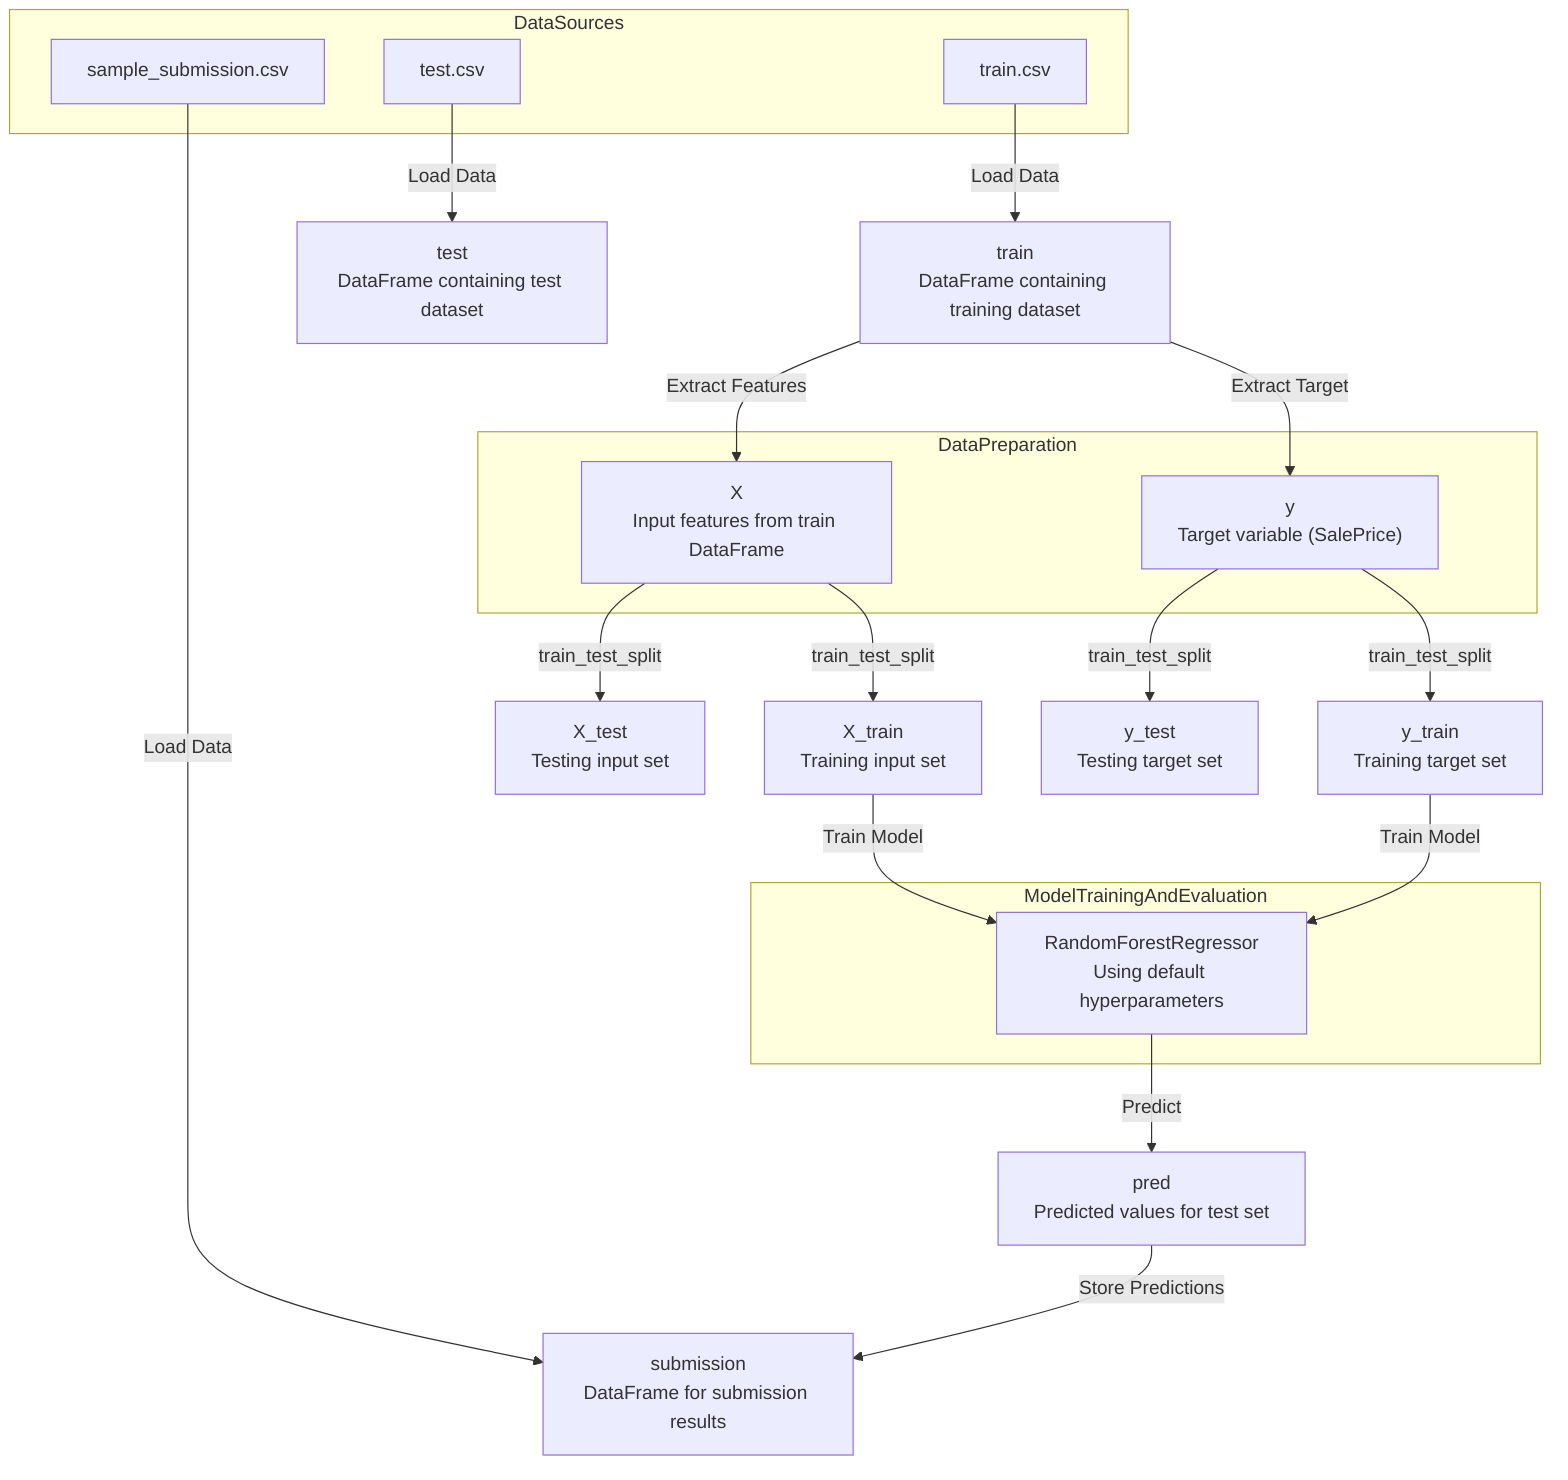 flowchart TD
    %% Data Sources
    A["train.csv"] -->|Load Data| B["train\nDataFrame containing training dataset"]
    C["test.csv"] -->|Load Data| D["test\nDataFrame containing test dataset"]
    E["sample_submission.csv"] -->|Load Data| F["submission\nDataFrame for submission results"]

    %% Data Preparation
    B -->|Extract Features| G["X\nInput features from train DataFrame"]
    B -->|Extract Target| H["y\nTarget variable (SalePrice)"]

    %% Train/Test Split
    G -->|train_test_split| I["X_train\nTraining input set"]
    G -->|train_test_split| J["X_test\nTesting input set"]
    H -->|train_test_split| K["y_train\nTraining target set"]
    H -->|train_test_split| L["y_test\nTesting target set"]

    %% Model Training
    I & K -->|Train Model| M["RandomForestRegressor\nUsing default hyperparameters"]

    %% Prediction
    M -->|Predict| N["pred\nPredicted values for test set"]
    N -->|Store Predictions| F

    %% Descriptions
    subgraph DataSources
        A
        C
        E
    end

    subgraph DataPreparation
        G
        H
    end

    subgraph ModelTrainingAndEvaluation
        M
    end
